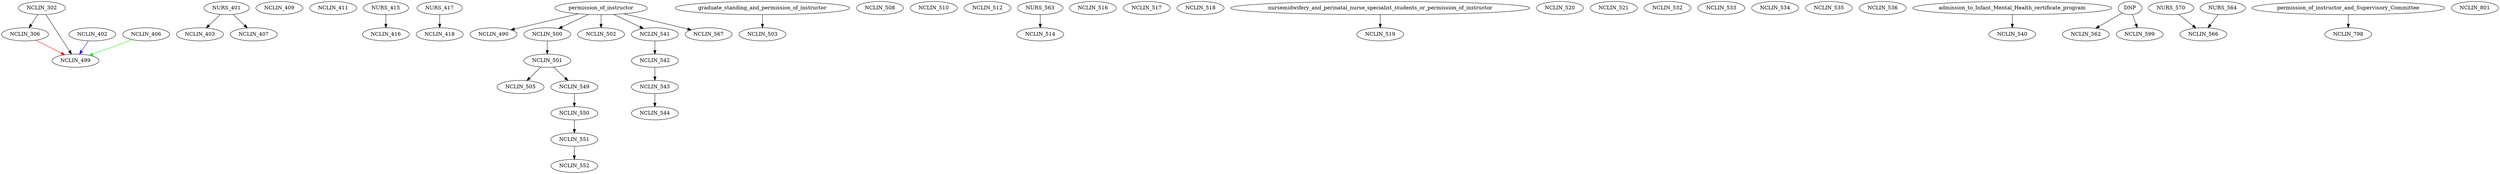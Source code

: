 digraph G {
    NCLIN_302;
    edge [color=black];
    NCLIN_302 -> NCLIN_306;
    edge [color=black];
    NURS_401 -> NCLIN_403;
    edge [color=black];
    NURS_401 -> NCLIN_407;
    NCLIN_409;
    NCLIN_411;
    edge [color=black];
    NURS_415 -> NCLIN_416;
    edge [color=black];
    NURS_417 -> NCLIN_418;
    edge [color=black];
    permission_of_instructor -> NCLIN_490;
    edge [color=black];
    NCLIN_302 -> NCLIN_499;
    edge [color=red];
    NCLIN_306 -> NCLIN_499;
    edge [color=blue];
    NCLIN_402 -> NCLIN_499;
    edge [color=green];
    NCLIN_406 -> NCLIN_499;
    edge [color=black];
    permission_of_instructor -> NCLIN_500;
    edge [color=black];
    NCLIN_500 -> NCLIN_501;
    edge [color=black];
    permission_of_instructor -> NCLIN_502;
    edge [color=black];
    graduate_standing_and_permission_of_instructor -> NCLIN_503;
    edge [color=black];
    NCLIN_501 -> NCLIN_505;
    NCLIN_508;
    NCLIN_510;
    NCLIN_512;
    edge [color=black];
    NURS_563 -> NCLIN_514;
    NCLIN_516;
    NCLIN_517;
    NCLIN_518;
    edge [color=black];
    nursemidwifery_and_perinatal_nurse_specialist_students_or_permission_of_instructor -> NCLIN_519;
    NCLIN_520;
    NCLIN_521;
    NCLIN_532;
    NCLIN_533;
    NCLIN_534;
    NCLIN_535;
    NCLIN_536;
    edge [color=black];
    admission_to_Infant_Mental_Health_certificate_program -> NCLIN_540;
    edge [color=black];
    permission_of_instructor -> NCLIN_541;
    edge [color=black];
    NCLIN_541 -> NCLIN_542;
    edge [color=black];
    NCLIN_542 -> NCLIN_543;
    edge [color=black];
    NCLIN_543 -> NCLIN_544;
    edge [color=black];
    NCLIN_501 -> NCLIN_549;
    edge [color=black];
    NCLIN_549 -> NCLIN_550;
    edge [color=black];
    NCLIN_550 -> NCLIN_551;
    edge [color=black];
    NCLIN_551 -> NCLIN_552;
    edge [color=black];
    DNP -> NCLIN_562;
    edge [color=black];
    NURS_570 -> NCLIN_566;
    NURS_564 -> NCLIN_566;
    edge [color=black];
    permission_of_instructor -> NCLIN_567;
    edge [color=black];
    DNP -> NCLIN_599;
    edge [color=black];
    permission_of_instructor_and_Supervisory_Committee -> NCLIN_798;
    NCLIN_801;
}
